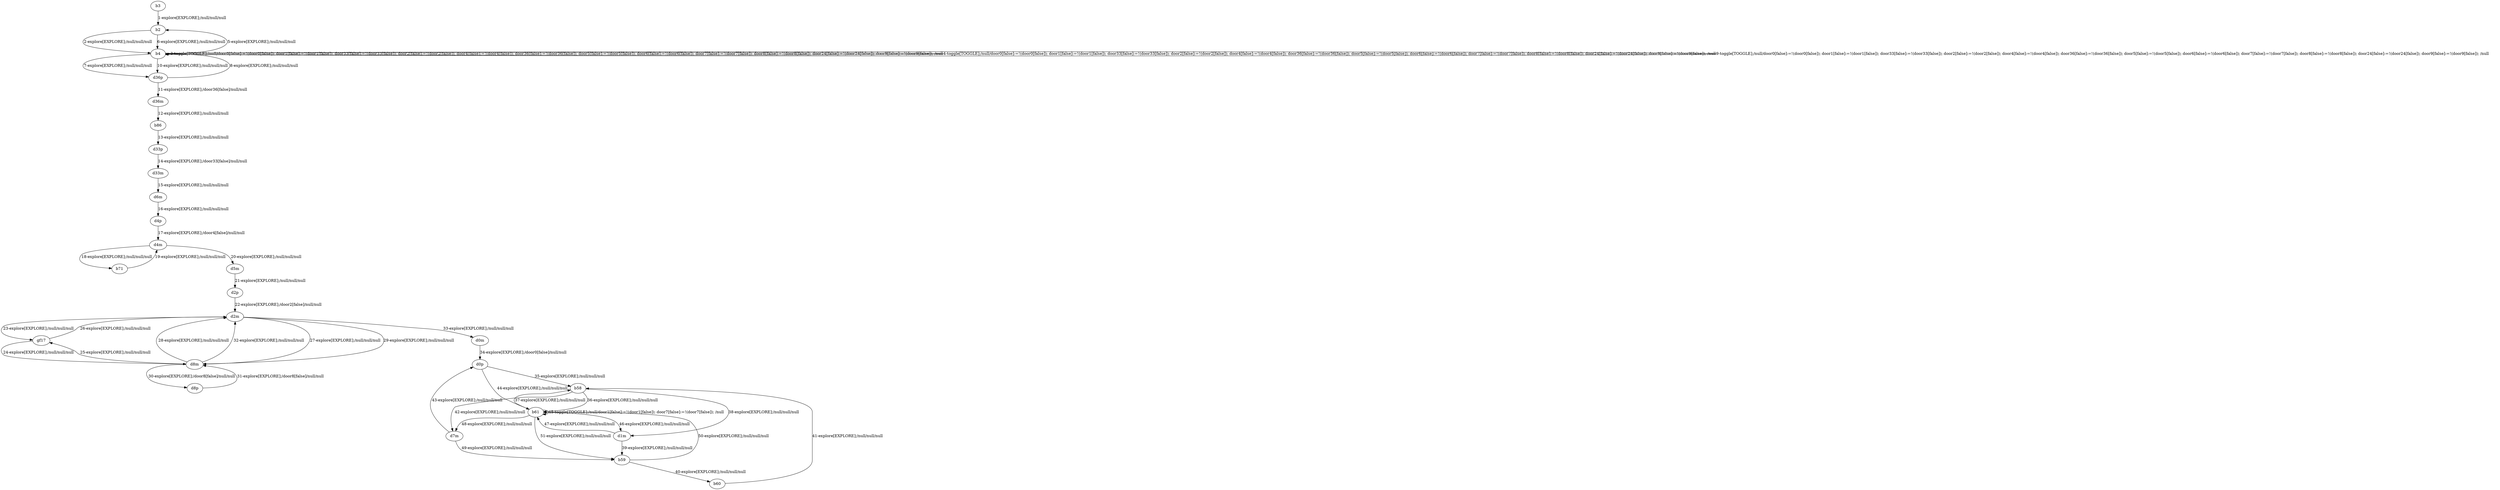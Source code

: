 # Total number of goals covered by this test: 1
# b61 --> b59

digraph g {
"b3" -> "b2" [label = "1-explore[EXPLORE];/null/null/null"];
"b2" -> "b4" [label = "2-explore[EXPLORE];/null/null/null"];
"b4" -> "b4" [label = "3-toggle[TOGGLE];/null/door0[false]:=!(door0[false]); door1[false]:=!(door1[false]); door33[false]:=!(door33[false]); door2[false]:=!(door2[false]); door4[false]:=!(door4[false]); door36[false]:=!(door36[false]); door5[false]:=!(door5[false]); door6[false]:=!(door6[false]); door7[false]:=!(door7[false]); door8[false]:=!(door8[false]); door24[false]:=!(door24[false]); door9[false]:=!(door9[false]); /null"];
"b4" -> "b4" [label = "4-toggle[TOGGLE];/null/door0[false]:=!(door0[false]); door1[false]:=!(door1[false]); door33[false]:=!(door33[false]); door2[false]:=!(door2[false]); door4[false]:=!(door4[false]); door36[false]:=!(door36[false]); door5[false]:=!(door5[false]); door6[false]:=!(door6[false]); door7[false]:=!(door7[false]); door8[false]:=!(door8[false]); door24[false]:=!(door24[false]); door9[false]:=!(door9[false]); /null"];
"b4" -> "b2" [label = "5-explore[EXPLORE];/null/null/null"];
"b2" -> "b4" [label = "6-explore[EXPLORE];/null/null/null"];
"b4" -> "d36p" [label = "7-explore[EXPLORE];/null/null/null"];
"d36p" -> "b4" [label = "8-explore[EXPLORE];/null/null/null"];
"b4" -> "b4" [label = "9-toggle[TOGGLE];/null/door0[false]:=!(door0[false]); door1[false]:=!(door1[false]); door33[false]:=!(door33[false]); door2[false]:=!(door2[false]); door4[false]:=!(door4[false]); door36[false]:=!(door36[false]); door5[false]:=!(door5[false]); door6[false]:=!(door6[false]); door7[false]:=!(door7[false]); door8[false]:=!(door8[false]); door24[false]:=!(door24[false]); door9[false]:=!(door9[false]); /null"];
"b4" -> "d36p" [label = "10-explore[EXPLORE];/null/null/null"];
"d36p" -> "d36m" [label = "11-explore[EXPLORE];/door36[false]/null/null"];
"d36m" -> "b86" [label = "12-explore[EXPLORE];/null/null/null"];
"b86" -> "d33p" [label = "13-explore[EXPLORE];/null/null/null"];
"d33p" -> "d33m" [label = "14-explore[EXPLORE];/door33[false]/null/null"];
"d33m" -> "d6m" [label = "15-explore[EXPLORE];/null/null/null"];
"d6m" -> "d4p" [label = "16-explore[EXPLORE];/null/null/null"];
"d4p" -> "d4m" [label = "17-explore[EXPLORE];/door4[false]/null/null"];
"d4m" -> "b71" [label = "18-explore[EXPLORE];/null/null/null"];
"b71" -> "d4m" [label = "19-explore[EXPLORE];/null/null/null"];
"d4m" -> "d5m" [label = "20-explore[EXPLORE];/null/null/null"];
"d5m" -> "d2p" [label = "21-explore[EXPLORE];/null/null/null"];
"d2p" -> "d2m" [label = "22-explore[EXPLORE];/door2[false]/null/null"];
"d2m" -> "gf17" [label = "23-explore[EXPLORE];/null/null/null"];
"gf17" -> "d8m" [label = "24-explore[EXPLORE];/null/null/null"];
"d8m" -> "gf17" [label = "25-explore[EXPLORE];/null/null/null"];
"gf17" -> "d2m" [label = "26-explore[EXPLORE];/null/null/null"];
"d2m" -> "d8m" [label = "27-explore[EXPLORE];/null/null/null"];
"d8m" -> "d2m" [label = "28-explore[EXPLORE];/null/null/null"];
"d2m" -> "d8m" [label = "29-explore[EXPLORE];/null/null/null"];
"d8m" -> "d8p" [label = "30-explore[EXPLORE];/door8[false]/null/null"];
"d8p" -> "d8m" [label = "31-explore[EXPLORE];/door8[false]/null/null"];
"d8m" -> "d2m" [label = "32-explore[EXPLORE];/null/null/null"];
"d2m" -> "d0m" [label = "33-explore[EXPLORE];/null/null/null"];
"d0m" -> "d0p" [label = "34-explore[EXPLORE];/door0[false]/null/null"];
"d0p" -> "b58" [label = "35-explore[EXPLORE];/null/null/null"];
"b58" -> "b61" [label = "36-explore[EXPLORE];/null/null/null"];
"b61" -> "b58" [label = "37-explore[EXPLORE];/null/null/null"];
"b58" -> "d1m" [label = "38-explore[EXPLORE];/null/null/null"];
"d1m" -> "b59" [label = "39-explore[EXPLORE];/null/null/null"];
"b59" -> "b60" [label = "40-explore[EXPLORE];/null/null/null"];
"b60" -> "b58" [label = "41-explore[EXPLORE];/null/null/null"];
"b58" -> "d7m" [label = "42-explore[EXPLORE];/null/null/null"];
"d7m" -> "d0p" [label = "43-explore[EXPLORE];/null/null/null"];
"d0p" -> "b61" [label = "44-explore[EXPLORE];/null/null/null"];
"b61" -> "b61" [label = "45-toggle[TOGGLE];/null/door1[false]:=!(door1[false]); door7[false]:=!(door7[false]); /null"];
"b61" -> "d1m" [label = "46-explore[EXPLORE];/null/null/null"];
"d1m" -> "b61" [label = "47-explore[EXPLORE];/null/null/null"];
"b61" -> "d7m" [label = "48-explore[EXPLORE];/null/null/null"];
"d7m" -> "b59" [label = "49-explore[EXPLORE];/null/null/null"];
"b59" -> "b61" [label = "50-explore[EXPLORE];/null/null/null"];
"b61" -> "b59" [label = "51-explore[EXPLORE];/null/null/null"];
}